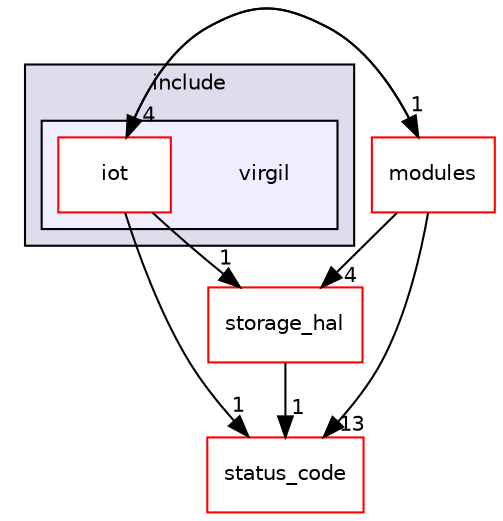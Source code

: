 digraph "virgil" {
  compound=true
  node [ fontsize="10", fontname="Helvetica"];
  edge [ labelfontsize="10", labelfontname="Helvetica"];
  subgraph clusterdir_638f6726d8beb75055d4443006da6171 {
    graph [ bgcolor="#ddddee", pencolor="black", label="include" fontname="Helvetica", fontsize="10", URL="dir_638f6726d8beb75055d4443006da6171.html"]
  subgraph clusterdir_b9911dcfe9dd99dc8ea2924a066dafd5 {
    graph [ bgcolor="#eeeeff", pencolor="black", label="" URL="dir_b9911dcfe9dd99dc8ea2924a066dafd5.html"];
    dir_b9911dcfe9dd99dc8ea2924a066dafd5 [shape=plaintext label="virgil"];
    dir_54db81a5e23cdccb621c4f507d9b7534 [shape=box label="iot" color="red" fillcolor="white" style="filled" URL="dir_54db81a5e23cdccb621c4f507d9b7534.html"];
  }
  }
  dir_b62c56929832e2b5d4d4591e43b1d697 [shape=box label="storage_hal" fillcolor="white" style="filled" color="red" URL="dir_b62c56929832e2b5d4d4591e43b1d697.html"];
  dir_e05d7e2b1ecd646af5bb94391405f3b5 [shape=box label="modules" fillcolor="white" style="filled" color="red" URL="dir_e05d7e2b1ecd646af5bb94391405f3b5.html"];
  dir_ce69f04d794f898617ad6ff7228c17b7 [shape=box label="status_code" fillcolor="white" style="filled" color="red" URL="dir_ce69f04d794f898617ad6ff7228c17b7.html"];
  dir_b62c56929832e2b5d4d4591e43b1d697->dir_ce69f04d794f898617ad6ff7228c17b7 [headlabel="1", labeldistance=1.5 headhref="dir_000091_000086.html"];
  dir_e05d7e2b1ecd646af5bb94391405f3b5->dir_b62c56929832e2b5d4d4591e43b1d697 [headlabel="4", labeldistance=1.5 headhref="dir_000008_000091.html"];
  dir_e05d7e2b1ecd646af5bb94391405f3b5->dir_ce69f04d794f898617ad6ff7228c17b7 [headlabel="13", labeldistance=1.5 headhref="dir_000008_000086.html"];
  dir_e05d7e2b1ecd646af5bb94391405f3b5->dir_54db81a5e23cdccb621c4f507d9b7534 [headlabel="4", labeldistance=1.5 headhref="dir_000008_000104.html"];
  dir_54db81a5e23cdccb621c4f507d9b7534->dir_b62c56929832e2b5d4d4591e43b1d697 [headlabel="1", labeldistance=1.5 headhref="dir_000104_000091.html"];
  dir_54db81a5e23cdccb621c4f507d9b7534->dir_e05d7e2b1ecd646af5bb94391405f3b5 [headlabel="1", labeldistance=1.5 headhref="dir_000104_000008.html"];
  dir_54db81a5e23cdccb621c4f507d9b7534->dir_ce69f04d794f898617ad6ff7228c17b7 [headlabel="1", labeldistance=1.5 headhref="dir_000104_000086.html"];
}
